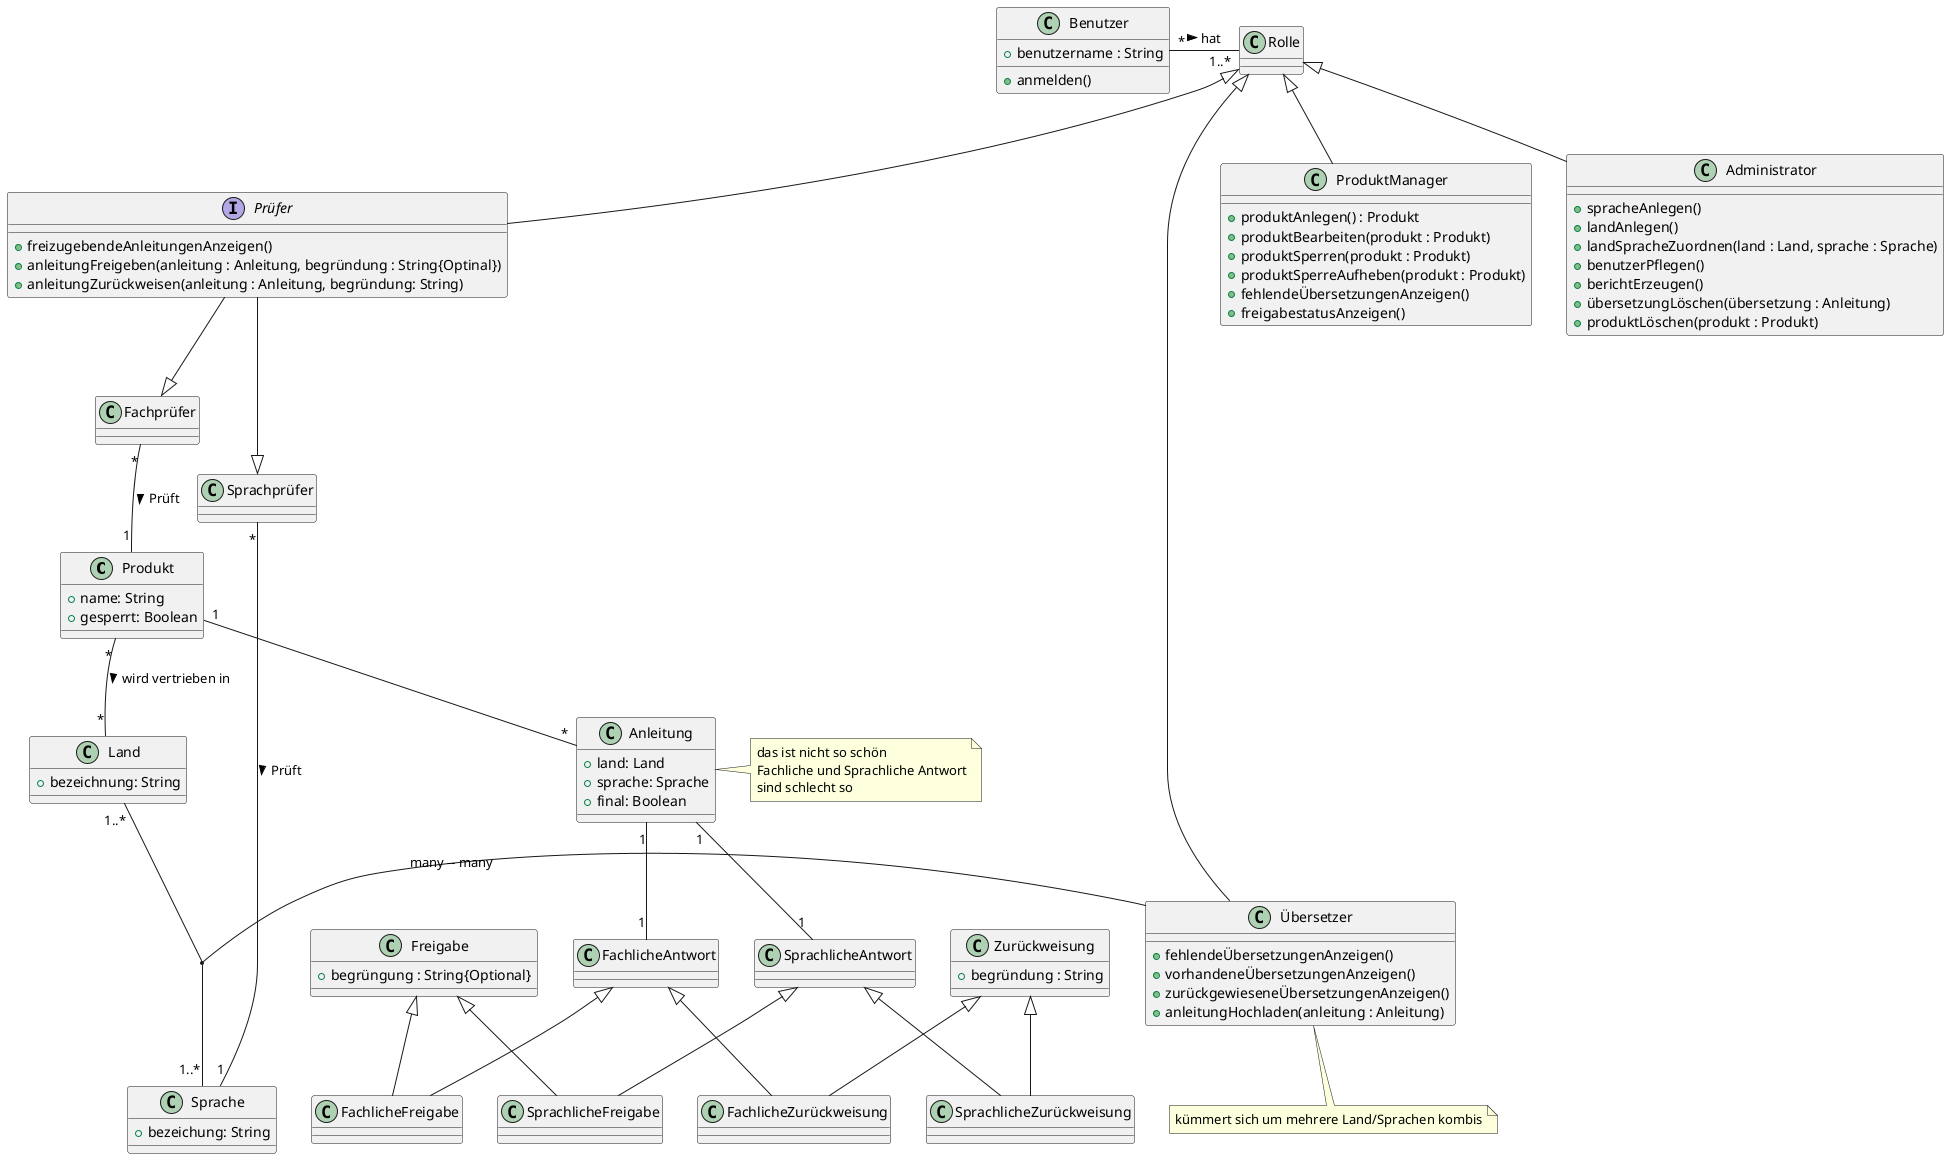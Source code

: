 @startuml 1a

class Produkt{
    + name: String
    + gesperrt: Boolean
}
Produkt "1" -- "*" Anleitung
Produkt "*" -- "*" Land : wird vertrieben in >

class Land{
    + bezeichnung: String
}
class Sprache{
    + bezeichung: String
}
Land "1..*" -- "1..*" Sprache

class Freigabe{
    + begrüngung : String{Optional}
}
class Zurückweisung{
    + begründung : String
}
Freigabe <|-- FachlicheFreigabe
Freigabe <|-- SprachlicheFreigabe
Zurückweisung <|-- FachlicheZurückweisung
Zurückweisung <|-- SprachlicheZurückweisung
FachlicheAntwort <|-- FachlicheZurückweisung
FachlicheAntwort <|-- FachlicheFreigabe
SprachlicheAntwort <|-- SprachlicheZurückweisung
SprachlicheAntwort <|-- SprachlicheFreigabe
'' Anleitungen pflegen, wenn das Produkt dort vertrieben wird
'' Finale anleitungen erneut hochladen
class Anleitung{
    + land: Land
    + sprache: Sprache
    + final: Boolean
}
note right: das ist nicht so schön\nFachliche und Sprachliche Antwort\nsind schlecht so
Anleitung "1" - "1" FachlicheAntwort
Anleitung "1" -- "1" SprachlicheAntwort


class Rolle
class ProduktManager{
    + produktAnlegen() : Produkt
    + produktBearbeiten(produkt : Produkt)
    + produktSperren(produkt : Produkt) 
    '' Nur Produktmanager, der die Sperre veranlasst hat, kann diese wieder aufheben
    + produktSperreAufheben(produkt : Produkt)
    + fehlendeÜbersetzungenAnzeigen()
    + freigabestatusAnzeigen()
}
class Administrator{
    + spracheAnlegen()
    + landAnlegen()
    + landSpracheZuordnen(land : Land, sprache : Sprache)
    '' TODO
    + benutzerPflegen()
    + berichtErzeugen()
    + übersetzungLöschen(übersetzung : Anleitung)
    + produktLöschen(produkt : Produkt)
}

'' Land Sprach Kombination für übersetzre
class Übersetzer{
    + fehlendeÜbersetzungenAnzeigen()
    + vorhandeneÜbersetzungenAnzeigen()
    + zurückgewieseneÜbersetzungenAnzeigen()
    + anleitungHochladen(anleitung : Anleitung)
}
note bottom: kümmert sich um mehrere Land/Sprachen kombis
(Land, Sprache) - Übersetzer : many -- many
interface Prüfer{
    + freizugebendeAnleitungenAnzeigen()
    + anleitungFreigeben(anleitung : Anleitung, begründung : String{Optinal})
    + anleitungZurückweisen(anleitung : Anleitung, begründung: String)
}
class Sprachprüfer
Prüfer --|> Sprachprüfer
Sprachprüfer "*" -- "1" Sprache : Prüft >
class Fachprüfer
Prüfer --|> Fachprüfer
Fachprüfer "*" -- "1" Produkt : Prüft >

Rolle <|-- ProduktManager
Rolle <|-- Administrator
Rolle <|-- Übersetzer
Rolle <|-- Prüfer

class Benutzer{
    + benutzername : String
    + anmelden()
}
Benutzer "*" - "1..*" Rolle : hat >


@enduml